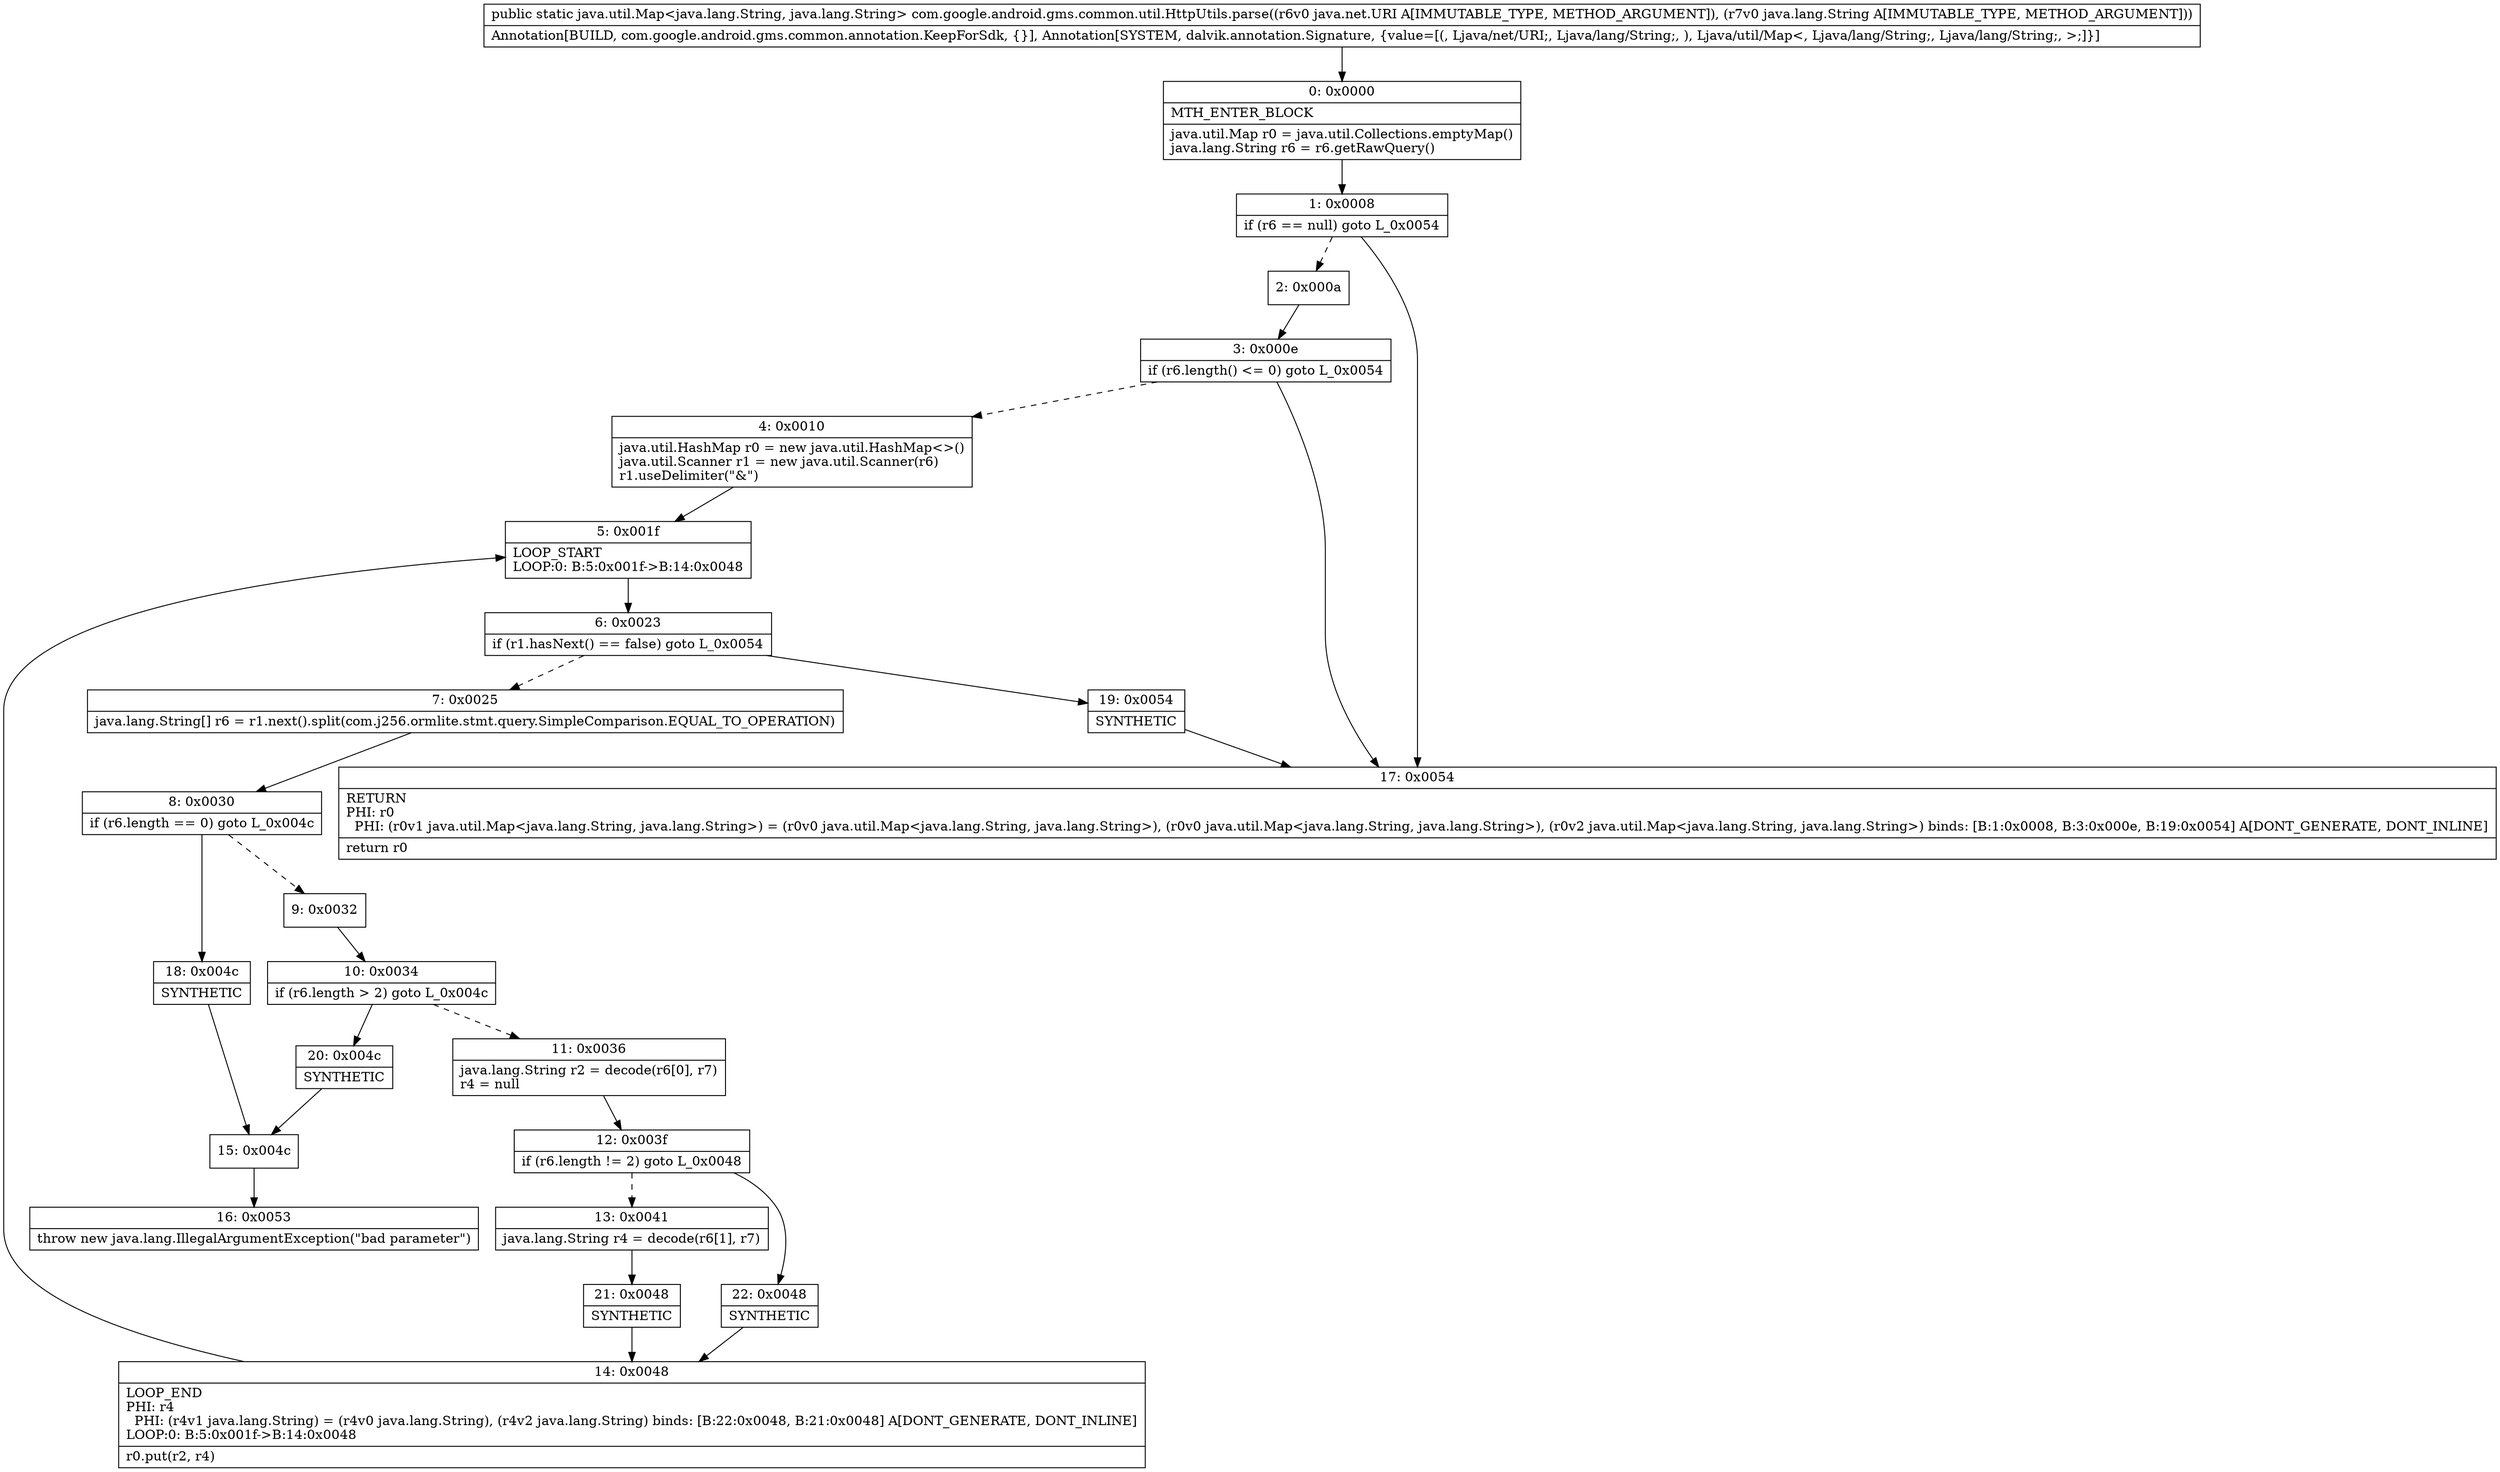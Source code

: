 digraph "CFG forcom.google.android.gms.common.util.HttpUtils.parse(Ljava\/net\/URI;Ljava\/lang\/String;)Ljava\/util\/Map;" {
Node_0 [shape=record,label="{0\:\ 0x0000|MTH_ENTER_BLOCK\l|java.util.Map r0 = java.util.Collections.emptyMap()\ljava.lang.String r6 = r6.getRawQuery()\l}"];
Node_1 [shape=record,label="{1\:\ 0x0008|if (r6 == null) goto L_0x0054\l}"];
Node_2 [shape=record,label="{2\:\ 0x000a}"];
Node_3 [shape=record,label="{3\:\ 0x000e|if (r6.length() \<= 0) goto L_0x0054\l}"];
Node_4 [shape=record,label="{4\:\ 0x0010|java.util.HashMap r0 = new java.util.HashMap\<\>()\ljava.util.Scanner r1 = new java.util.Scanner(r6)\lr1.useDelimiter(\"&\")\l}"];
Node_5 [shape=record,label="{5\:\ 0x001f|LOOP_START\lLOOP:0: B:5:0x001f\-\>B:14:0x0048\l}"];
Node_6 [shape=record,label="{6\:\ 0x0023|if (r1.hasNext() == false) goto L_0x0054\l}"];
Node_7 [shape=record,label="{7\:\ 0x0025|java.lang.String[] r6 = r1.next().split(com.j256.ormlite.stmt.query.SimpleComparison.EQUAL_TO_OPERATION)\l}"];
Node_8 [shape=record,label="{8\:\ 0x0030|if (r6.length == 0) goto L_0x004c\l}"];
Node_9 [shape=record,label="{9\:\ 0x0032}"];
Node_10 [shape=record,label="{10\:\ 0x0034|if (r6.length \> 2) goto L_0x004c\l}"];
Node_11 [shape=record,label="{11\:\ 0x0036|java.lang.String r2 = decode(r6[0], r7)\lr4 = null\l}"];
Node_12 [shape=record,label="{12\:\ 0x003f|if (r6.length != 2) goto L_0x0048\l}"];
Node_13 [shape=record,label="{13\:\ 0x0041|java.lang.String r4 = decode(r6[1], r7)\l}"];
Node_14 [shape=record,label="{14\:\ 0x0048|LOOP_END\lPHI: r4 \l  PHI: (r4v1 java.lang.String) = (r4v0 java.lang.String), (r4v2 java.lang.String) binds: [B:22:0x0048, B:21:0x0048] A[DONT_GENERATE, DONT_INLINE]\lLOOP:0: B:5:0x001f\-\>B:14:0x0048\l|r0.put(r2, r4)\l}"];
Node_15 [shape=record,label="{15\:\ 0x004c}"];
Node_16 [shape=record,label="{16\:\ 0x0053|throw new java.lang.IllegalArgumentException(\"bad parameter\")\l}"];
Node_17 [shape=record,label="{17\:\ 0x0054|RETURN\lPHI: r0 \l  PHI: (r0v1 java.util.Map\<java.lang.String, java.lang.String\>) = (r0v0 java.util.Map\<java.lang.String, java.lang.String\>), (r0v0 java.util.Map\<java.lang.String, java.lang.String\>), (r0v2 java.util.Map\<java.lang.String, java.lang.String\>) binds: [B:1:0x0008, B:3:0x000e, B:19:0x0054] A[DONT_GENERATE, DONT_INLINE]\l|return r0\l}"];
Node_18 [shape=record,label="{18\:\ 0x004c|SYNTHETIC\l}"];
Node_19 [shape=record,label="{19\:\ 0x0054|SYNTHETIC\l}"];
Node_20 [shape=record,label="{20\:\ 0x004c|SYNTHETIC\l}"];
Node_21 [shape=record,label="{21\:\ 0x0048|SYNTHETIC\l}"];
Node_22 [shape=record,label="{22\:\ 0x0048|SYNTHETIC\l}"];
MethodNode[shape=record,label="{public static java.util.Map\<java.lang.String, java.lang.String\> com.google.android.gms.common.util.HttpUtils.parse((r6v0 java.net.URI A[IMMUTABLE_TYPE, METHOD_ARGUMENT]), (r7v0 java.lang.String A[IMMUTABLE_TYPE, METHOD_ARGUMENT]))  | Annotation[BUILD, com.google.android.gms.common.annotation.KeepForSdk, \{\}], Annotation[SYSTEM, dalvik.annotation.Signature, \{value=[(, Ljava\/net\/URI;, Ljava\/lang\/String;, ), Ljava\/util\/Map\<, Ljava\/lang\/String;, Ljava\/lang\/String;, \>;]\}]\l}"];
MethodNode -> Node_0;
Node_0 -> Node_1;
Node_1 -> Node_2[style=dashed];
Node_1 -> Node_17;
Node_2 -> Node_3;
Node_3 -> Node_4[style=dashed];
Node_3 -> Node_17;
Node_4 -> Node_5;
Node_5 -> Node_6;
Node_6 -> Node_7[style=dashed];
Node_6 -> Node_19;
Node_7 -> Node_8;
Node_8 -> Node_9[style=dashed];
Node_8 -> Node_18;
Node_9 -> Node_10;
Node_10 -> Node_11[style=dashed];
Node_10 -> Node_20;
Node_11 -> Node_12;
Node_12 -> Node_13[style=dashed];
Node_12 -> Node_22;
Node_13 -> Node_21;
Node_14 -> Node_5;
Node_15 -> Node_16;
Node_18 -> Node_15;
Node_19 -> Node_17;
Node_20 -> Node_15;
Node_21 -> Node_14;
Node_22 -> Node_14;
}

